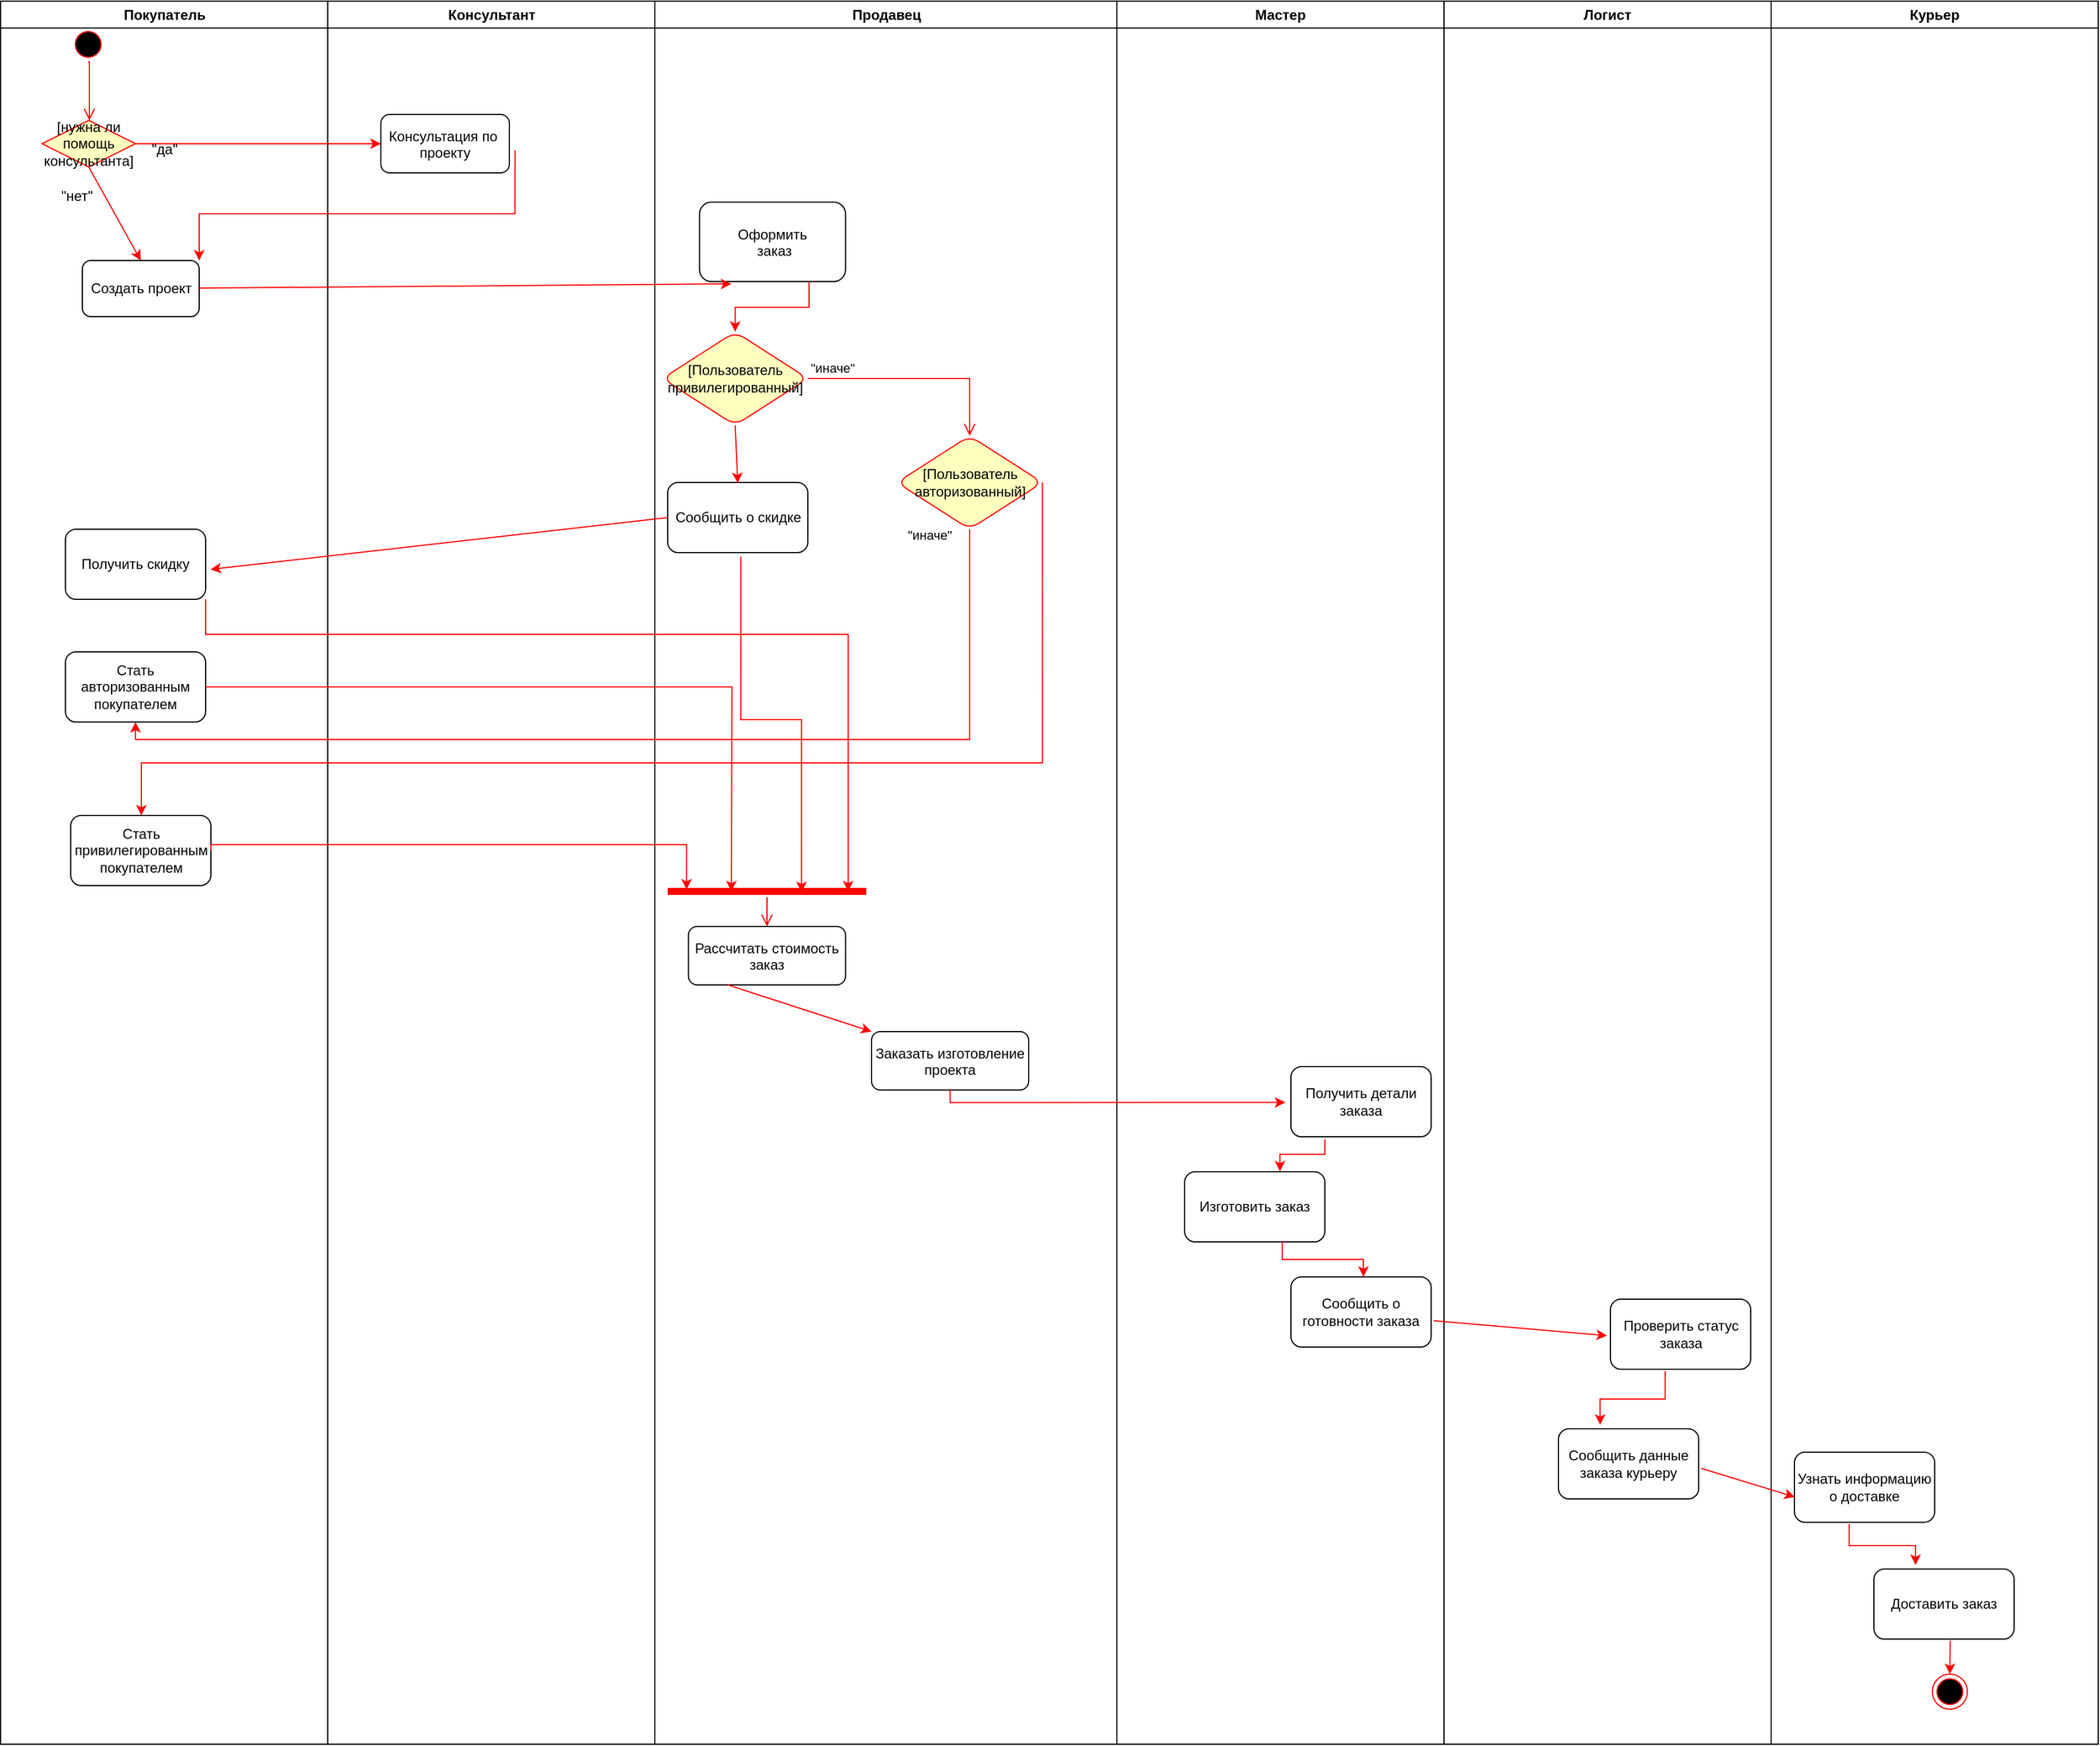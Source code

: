 <mxfile version="17.1.3" type="github">
  <diagram name="Page-1" id="e7e014a7-5840-1c2e-5031-d8a46d1fe8dd">
    <mxGraphModel dx="1796" dy="962" grid="1" gridSize="10" guides="1" tooltips="1" connect="1" arrows="1" fold="1" page="1" pageScale="1" pageWidth="1169" pageHeight="826" background="none" math="0" shadow="0">
      <root>
        <mxCell id="0" />
        <mxCell id="1" parent="0" />
        <mxCell id="2" value="Покупатель" style="swimlane;whiteSpace=wrap;startSize=23;" parent="1" vertex="1">
          <mxGeometry x="164.5" y="128" width="280" height="1492" as="geometry" />
        </mxCell>
        <mxCell id="5" value="" style="ellipse;shape=startState;fillColor=#000000;strokeColor=#ff0000;" parent="2" vertex="1">
          <mxGeometry x="60" y="22" width="30" height="30" as="geometry" />
        </mxCell>
        <mxCell id="Z9WYNrnGkPPLaCCtTomq-148" value="Получить скидку" style="rounded=1;whiteSpace=wrap;html=1;" parent="2" vertex="1">
          <mxGeometry x="55.5" y="452" width="120" height="60" as="geometry" />
        </mxCell>
        <mxCell id="Z9WYNrnGkPPLaCCtTomq-155" value="Стать авторизованным покупателем" style="rounded=1;whiteSpace=wrap;html=1;" parent="2" vertex="1">
          <mxGeometry x="55.5" y="557" width="120" height="60" as="geometry" />
        </mxCell>
        <mxCell id="Z9WYNrnGkPPLaCCtTomq-157" value="Стать привилегированным&lt;br&gt;покупателем" style="rounded=1;whiteSpace=wrap;html=1;" parent="2" vertex="1">
          <mxGeometry x="60" y="697" width="120" height="60" as="geometry" />
        </mxCell>
        <mxCell id="6" value="" style="edgeStyle=elbowEdgeStyle;elbow=horizontal;verticalAlign=bottom;endArrow=open;endSize=8;strokeColor=#FF0000;endFill=1;rounded=0;exitX=0.5;exitY=1;exitDx=0;exitDy=0;" parent="2" source="5" edge="1">
          <mxGeometry x="100" y="40" as="geometry">
            <mxPoint x="75.5" y="102" as="targetPoint" />
            <Array as="points">
              <mxPoint x="76" y="92" />
            </Array>
          </mxGeometry>
        </mxCell>
        <mxCell id="MJQfXtK1bhOHIgs17wgm-20" value="" style="endArrow=classic;html=1;rounded=0;strokeColor=#FF0000;entryX=0.5;entryY=0;entryDx=0;entryDy=0;exitX=0.5;exitY=1;exitDx=0;exitDy=0;" edge="1" parent="2" source="MJQfXtK1bhOHIgs17wgm-21" target="MJQfXtK1bhOHIgs17wgm-19">
          <mxGeometry width="50" height="50" relative="1" as="geometry">
            <mxPoint x="55.5" y="122" as="sourcePoint" />
            <mxPoint x="225.5" y="142" as="targetPoint" />
          </mxGeometry>
        </mxCell>
        <mxCell id="MJQfXtK1bhOHIgs17wgm-21" value="[нужна ли помощь консультанта]" style="rhombus;whiteSpace=wrap;html=1;fillColor=#ffffc0;strokeColor=#ff0000;" vertex="1" parent="2">
          <mxGeometry x="35.5" y="102" width="80" height="40" as="geometry" />
        </mxCell>
        <mxCell id="MJQfXtK1bhOHIgs17wgm-25" value="&quot;да&quot;" style="text;html=1;strokeColor=none;fillColor=none;align=center;verticalAlign=middle;whiteSpace=wrap;rounded=0;" vertex="1" parent="2">
          <mxGeometry x="110" y="112" width="60" height="30" as="geometry" />
        </mxCell>
        <mxCell id="MJQfXtK1bhOHIgs17wgm-26" value="&quot;нет&quot;" style="text;html=1;strokeColor=none;fillColor=none;align=center;verticalAlign=middle;whiteSpace=wrap;rounded=0;" vertex="1" parent="2">
          <mxGeometry x="35.5" y="152" width="60" height="30" as="geometry" />
        </mxCell>
        <mxCell id="MJQfXtK1bhOHIgs17wgm-19" value="Создать проект" style="rounded=1;whiteSpace=wrap;html=1;" vertex="1" parent="2">
          <mxGeometry x="70" y="222" width="100" height="48" as="geometry" />
        </mxCell>
        <mxCell id="3" value="Консультант" style="swimlane;whiteSpace=wrap" parent="1" vertex="1">
          <mxGeometry x="444.5" y="128" width="280" height="1492" as="geometry" />
        </mxCell>
        <mxCell id="15" value="Консультация по &#xa;проекту" style="rounded=1;" parent="3" vertex="1">
          <mxGeometry x="45.5" y="97" width="110" height="50" as="geometry" />
        </mxCell>
        <mxCell id="4" value="Продавец" style="swimlane;whiteSpace=wrap" parent="1" vertex="1">
          <mxGeometry x="724.5" y="128" width="395.5" height="1492" as="geometry">
            <mxRectangle x="724.5" y="128" width="80" height="23" as="alternateBounds" />
          </mxGeometry>
        </mxCell>
        <mxCell id="fG-jr0ktlQB5bozC6lNq-48" value="Оформить&#xa; заказ" style="rounded=1;" parent="4" vertex="1">
          <mxGeometry x="38.25" y="172" width="125" height="68" as="geometry" />
        </mxCell>
        <mxCell id="fG-jr0ktlQB5bozC6lNq-50" value="Рассчитать стоимость&#xa;заказ" style="rounded=1;" parent="4" vertex="1">
          <mxGeometry x="28.75" y="792" width="134.5" height="50" as="geometry" />
        </mxCell>
        <mxCell id="Z9WYNrnGkPPLaCCtTomq-127" value="Заказать изготовление&#xa;проекта" style="rounded=1;" parent="4" vertex="1">
          <mxGeometry x="185.5" y="882" width="134.5" height="50" as="geometry" />
        </mxCell>
        <mxCell id="Z9WYNrnGkPPLaCCtTomq-142" value="" style="edgeStyle=orthogonalEdgeStyle;rounded=0;orthogonalLoop=1;jettySize=auto;html=1;strokeColor=#FF0000;entryX=0.5;entryY=0;entryDx=0;entryDy=0;exitX=0.75;exitY=1;exitDx=0;exitDy=0;" parent="4" source="fG-jr0ktlQB5bozC6lNq-48" target="Z9WYNrnGkPPLaCCtTomq-137" edge="1">
          <mxGeometry relative="1" as="geometry">
            <Array as="points">
              <mxPoint x="132" y="262" />
              <mxPoint x="69" y="262" />
            </Array>
            <mxPoint x="158.5" y="167" as="sourcePoint" />
          </mxGeometry>
        </mxCell>
        <mxCell id="Z9WYNrnGkPPLaCCtTomq-137" value="[Пользователь&lt;br&gt;привилегированный]" style="rhombus;whiteSpace=wrap;html=1;fillColor=#ffffc0;strokeColor=#ff0000;rounded=1;" parent="4" vertex="1">
          <mxGeometry x="6.5" y="283" width="124.5" height="80" as="geometry" />
        </mxCell>
        <mxCell id="Z9WYNrnGkPPLaCCtTomq-138" value="&quot;иначе&quot;" style="edgeStyle=orthogonalEdgeStyle;html=1;align=left;verticalAlign=bottom;endArrow=open;endSize=8;strokeColor=#ff0000;rounded=0;entryX=0.5;entryY=0;entryDx=0;entryDy=0;" parent="4" source="Z9WYNrnGkPPLaCCtTomq-137" target="Z9WYNrnGkPPLaCCtTomq-150" edge="1">
          <mxGeometry x="-1" relative="1" as="geometry">
            <mxPoint x="255.5" y="382" as="targetPoint" />
          </mxGeometry>
        </mxCell>
        <mxCell id="Z9WYNrnGkPPLaCCtTomq-144" value="Сообщить о скидке" style="rounded=1;whiteSpace=wrap;html=1;" parent="4" vertex="1">
          <mxGeometry x="11" y="412" width="120" height="60" as="geometry" />
        </mxCell>
        <mxCell id="Z9WYNrnGkPPLaCCtTomq-146" value="" style="endArrow=classic;html=1;rounded=0;strokeColor=#FF0000;entryX=0.5;entryY=0.009;entryDx=0;entryDy=0;entryPerimeter=0;exitX=0.5;exitY=1;exitDx=0;exitDy=0;" parent="4" source="Z9WYNrnGkPPLaCCtTomq-137" target="Z9WYNrnGkPPLaCCtTomq-144" edge="1">
          <mxGeometry width="50" height="50" relative="1" as="geometry">
            <mxPoint x="165.5" y="462" as="sourcePoint" />
            <mxPoint x="215.5" y="412" as="targetPoint" />
          </mxGeometry>
        </mxCell>
        <mxCell id="Z9WYNrnGkPPLaCCtTomq-147" value="" style="endArrow=classic;html=1;rounded=0;strokeColor=#FF0000;exitX=0.522;exitY=1.059;exitDx=0;exitDy=0;exitPerimeter=0;entryX=0.674;entryY=0.571;entryDx=0;entryDy=0;entryPerimeter=0;edgeStyle=orthogonalEdgeStyle;" parent="4" source="Z9WYNrnGkPPLaCCtTomq-144" target="MJQfXtK1bhOHIgs17wgm-38" edge="1">
          <mxGeometry width="50" height="50" relative="1" as="geometry">
            <mxPoint x="165.5" y="462" as="sourcePoint" />
            <mxPoint x="75.5" y="682" as="targetPoint" />
            <Array as="points">
              <mxPoint x="74" y="615" />
              <mxPoint x="126" y="615" />
            </Array>
          </mxGeometry>
        </mxCell>
        <mxCell id="Z9WYNrnGkPPLaCCtTomq-150" value="[Пользователь&lt;br&gt;авторизованный]" style="rhombus;whiteSpace=wrap;html=1;fillColor=#ffffc0;strokeColor=#ff0000;rounded=1;" parent="4" vertex="1">
          <mxGeometry x="207.25" y="372" width="124.5" height="80" as="geometry" />
        </mxCell>
        <mxCell id="Z9WYNrnGkPPLaCCtTomq-154" value="&lt;font style=&quot;font-size: 11px&quot;&gt;&quot;иначе&quot;&lt;/font&gt;" style="text;html=1;strokeColor=none;fillColor=none;align=center;verticalAlign=middle;whiteSpace=wrap;rounded=0;" parent="4" vertex="1">
          <mxGeometry x="215.5" y="452" width="40" height="10" as="geometry" />
        </mxCell>
        <mxCell id="MJQfXtK1bhOHIgs17wgm-34" value="" style="endArrow=classic;html=1;rounded=0;strokeColor=#FF0000;exitX=0.25;exitY=1;exitDx=0;exitDy=0;entryX=0;entryY=0;entryDx=0;entryDy=0;" edge="1" parent="4" source="fG-jr0ktlQB5bozC6lNq-50" target="Z9WYNrnGkPPLaCCtTomq-127">
          <mxGeometry width="50" height="50" relative="1" as="geometry">
            <mxPoint x="485.5" y="622" as="sourcePoint" />
            <mxPoint x="535.5" y="572" as="targetPoint" />
          </mxGeometry>
        </mxCell>
        <mxCell id="MJQfXtK1bhOHIgs17wgm-38" value="" style="shape=line;html=1;strokeWidth=6;strokeColor=#ff0000;" vertex="1" parent="4">
          <mxGeometry x="11" y="757" width="170" height="10" as="geometry" />
        </mxCell>
        <mxCell id="MJQfXtK1bhOHIgs17wgm-39" value="" style="edgeStyle=orthogonalEdgeStyle;html=1;verticalAlign=bottom;endArrow=open;endSize=8;strokeColor=#ff0000;rounded=0;entryX=0.5;entryY=0;entryDx=0;entryDy=0;" edge="1" source="MJQfXtK1bhOHIgs17wgm-38" parent="4" target="fG-jr0ktlQB5bozC6lNq-50">
          <mxGeometry relative="1" as="geometry">
            <mxPoint x="60" y="682" as="targetPoint" />
          </mxGeometry>
        </mxCell>
        <mxCell id="fG-jr0ktlQB5bozC6lNq-49" value="" style="endArrow=classic;strokeColor=#FF0000;endFill=1;rounded=0;startArrow=none;" parent="1" source="MJQfXtK1bhOHIgs17wgm-19" edge="1">
          <mxGeometry relative="1" as="geometry">
            <mxPoint x="220" y="340" as="sourcePoint" />
            <mxPoint x="790" y="370" as="targetPoint" />
          </mxGeometry>
        </mxCell>
        <mxCell id="Z9WYNrnGkPPLaCCtTomq-48" value="Мастер" style="swimlane;whiteSpace=wrap" parent="1" vertex="1">
          <mxGeometry x="1120" y="128" width="280" height="1492" as="geometry">
            <mxRectangle x="724.5" y="128" width="80" height="23" as="alternateBounds" />
          </mxGeometry>
        </mxCell>
        <mxCell id="Z9WYNrnGkPPLaCCtTomq-62" value="Изготовить заказ" style="rounded=1;whiteSpace=wrap;html=1;" parent="Z9WYNrnGkPPLaCCtTomq-48" vertex="1">
          <mxGeometry x="58" y="1002" width="120" height="60" as="geometry" />
        </mxCell>
        <mxCell id="Z9WYNrnGkPPLaCCtTomq-63" value="Сообщить о готовности заказа" style="rounded=1;whiteSpace=wrap;html=1;" parent="Z9WYNrnGkPPLaCCtTomq-48" vertex="1">
          <mxGeometry x="149" y="1092" width="120" height="60" as="geometry" />
        </mxCell>
        <mxCell id="Z9WYNrnGkPPLaCCtTomq-65" value="Получить детали заказа" style="rounded=1;whiteSpace=wrap;html=1;" parent="Z9WYNrnGkPPLaCCtTomq-48" vertex="1">
          <mxGeometry x="149" y="912" width="120" height="60" as="geometry" />
        </mxCell>
        <mxCell id="Z9WYNrnGkPPLaCCtTomq-114" value="" style="endArrow=classic;html=1;rounded=0;entryX=0.517;entryY=-0.001;entryDx=0;entryDy=0;entryPerimeter=0;fillColor=#f8cecc;strokeColor=#FF0000;exitX=0.696;exitY=0.997;exitDx=0;exitDy=0;exitPerimeter=0;edgeStyle=orthogonalEdgeStyle;" parent="Z9WYNrnGkPPLaCCtTomq-48" source="Z9WYNrnGkPPLaCCtTomq-62" target="Z9WYNrnGkPPLaCCtTomq-63" edge="1">
          <mxGeometry width="50" height="50" relative="1" as="geometry">
            <mxPoint x="201.28" y="829.66" as="sourcePoint" />
            <mxPoint x="158" y="897" as="targetPoint" />
          </mxGeometry>
        </mxCell>
        <mxCell id="Z9WYNrnGkPPLaCCtTomq-133" value="" style="endArrow=classic;html=1;rounded=0;strokeColor=#FF0000;exitX=0.242;exitY=1.035;exitDx=0;exitDy=0;exitPerimeter=0;entryX=0.68;entryY=-0.006;entryDx=0;entryDy=0;entryPerimeter=0;edgeStyle=orthogonalEdgeStyle;" parent="Z9WYNrnGkPPLaCCtTomq-48" source="Z9WYNrnGkPPLaCCtTomq-65" target="Z9WYNrnGkPPLaCCtTomq-62" edge="1">
          <mxGeometry width="50" height="50" relative="1" as="geometry">
            <mxPoint x="149" y="1032" as="sourcePoint" />
            <mxPoint x="199" y="982" as="targetPoint" />
          </mxGeometry>
        </mxCell>
        <mxCell id="Z9WYNrnGkPPLaCCtTomq-74" value="Логист" style="swimlane;whiteSpace=wrap" parent="1" vertex="1">
          <mxGeometry x="1400" y="128" width="280" height="1492" as="geometry">
            <mxRectangle x="724.5" y="128" width="80" height="23" as="alternateBounds" />
          </mxGeometry>
        </mxCell>
        <mxCell id="Z9WYNrnGkPPLaCCtTomq-79" value="Сообщить данные заказа курьеру" style="rounded=1;whiteSpace=wrap;html=1;" parent="Z9WYNrnGkPPLaCCtTomq-74" vertex="1">
          <mxGeometry x="98" y="1222" width="120" height="60" as="geometry" />
        </mxCell>
        <mxCell id="Z9WYNrnGkPPLaCCtTomq-80" value="Проверить статус заказа" style="rounded=1;whiteSpace=wrap;html=1;" parent="Z9WYNrnGkPPLaCCtTomq-74" vertex="1">
          <mxGeometry x="142.5" y="1111" width="120" height="60" as="geometry" />
        </mxCell>
        <mxCell id="Z9WYNrnGkPPLaCCtTomq-116" value="" style="endArrow=classic;html=1;rounded=0;strokeColor=#FF0000;entryX=0.297;entryY=-0.057;entryDx=0;entryDy=0;entryPerimeter=0;exitX=0.39;exitY=1.025;exitDx=0;exitDy=0;exitPerimeter=0;edgeStyle=orthogonalEdgeStyle;" parent="Z9WYNrnGkPPLaCCtTomq-74" source="Z9WYNrnGkPPLaCCtTomq-80" target="Z9WYNrnGkPPLaCCtTomq-79" edge="1">
          <mxGeometry width="50" height="50" relative="1" as="geometry">
            <mxPoint x="138" y="1123" as="sourcePoint" />
            <mxPoint x="188" y="1073" as="targetPoint" />
          </mxGeometry>
        </mxCell>
        <mxCell id="Z9WYNrnGkPPLaCCtTomq-93" value="Курьер" style="swimlane;whiteSpace=wrap" parent="1" vertex="1">
          <mxGeometry x="1680" y="128" width="280" height="1492" as="geometry">
            <mxRectangle x="724.5" y="128" width="80" height="23" as="alternateBounds" />
          </mxGeometry>
        </mxCell>
        <mxCell id="Z9WYNrnGkPPLaCCtTomq-118" value="Доставить заказ" style="rounded=1;whiteSpace=wrap;html=1;" parent="Z9WYNrnGkPPLaCCtTomq-93" vertex="1">
          <mxGeometry x="88" y="1342" width="120" height="60" as="geometry" />
        </mxCell>
        <mxCell id="Z9WYNrnGkPPLaCCtTomq-119" value="Узнать информацию о доставке" style="rounded=1;whiteSpace=wrap;html=1;" parent="Z9WYNrnGkPPLaCCtTomq-93" vertex="1">
          <mxGeometry x="20" y="1242" width="120" height="60" as="geometry" />
        </mxCell>
        <mxCell id="Z9WYNrnGkPPLaCCtTomq-120" value="" style="endArrow=classic;html=1;rounded=0;strokeColor=#FF0000;entryX=0.297;entryY=-0.057;entryDx=0;entryDy=0;entryPerimeter=0;exitX=0.39;exitY=1.025;exitDx=0;exitDy=0;exitPerimeter=0;edgeStyle=orthogonalEdgeStyle;" parent="Z9WYNrnGkPPLaCCtTomq-93" source="Z9WYNrnGkPPLaCCtTomq-119" target="Z9WYNrnGkPPLaCCtTomq-118" edge="1">
          <mxGeometry width="50" height="50" relative="1" as="geometry">
            <mxPoint x="-1156.5" y="1135" as="sourcePoint" />
            <mxPoint x="-1106.5" y="1085" as="targetPoint" />
          </mxGeometry>
        </mxCell>
        <mxCell id="Z9WYNrnGkPPLaCCtTomq-122" value="" style="ellipse;html=1;shape=endState;fillColor=#000000;strokeColor=#ff0000;rounded=1;" parent="Z9WYNrnGkPPLaCCtTomq-93" vertex="1">
          <mxGeometry x="138" y="1432" width="30" height="30" as="geometry" />
        </mxCell>
        <mxCell id="Z9WYNrnGkPPLaCCtTomq-123" value="" style="endArrow=classic;html=1;rounded=0;strokeColor=#FF0000;entryX=0.5;entryY=0;entryDx=0;entryDy=0;exitX=0.544;exitY=1.02;exitDx=0;exitDy=0;exitPerimeter=0;" parent="Z9WYNrnGkPPLaCCtTomq-93" source="Z9WYNrnGkPPLaCCtTomq-118" target="Z9WYNrnGkPPLaCCtTomq-122" edge="1">
          <mxGeometry width="50" height="50" relative="1" as="geometry">
            <mxPoint x="-132" y="1522" as="sourcePoint" />
            <mxPoint x="-82" y="1472" as="targetPoint" />
          </mxGeometry>
        </mxCell>
        <mxCell id="Z9WYNrnGkPPLaCCtTomq-115" value="" style="endArrow=classic;html=1;rounded=0;strokeColor=#FF0000;exitX=1.018;exitY=0.624;exitDx=0;exitDy=0;exitPerimeter=0;entryX=-0.025;entryY=0.521;entryDx=0;entryDy=0;entryPerimeter=0;" parent="1" source="Z9WYNrnGkPPLaCCtTomq-63" target="Z9WYNrnGkPPLaCCtTomq-80" edge="1">
          <mxGeometry width="50" height="50" relative="1" as="geometry">
            <mxPoint x="1313.5" y="920" as="sourcePoint" />
            <mxPoint x="1363.5" y="870" as="targetPoint" />
          </mxGeometry>
        </mxCell>
        <mxCell id="Z9WYNrnGkPPLaCCtTomq-121" value="" style="endArrow=classic;html=1;rounded=0;strokeColor=#FF0000;entryX=0.003;entryY=0.639;entryDx=0;entryDy=0;entryPerimeter=0;exitX=1.018;exitY=0.565;exitDx=0;exitDy=0;exitPerimeter=0;" parent="1" source="Z9WYNrnGkPPLaCCtTomq-79" target="Z9WYNrnGkPPLaCCtTomq-119" edge="1">
          <mxGeometry width="50" height="50" relative="1" as="geometry">
            <mxPoint x="1432.5" y="1370" as="sourcePoint" />
            <mxPoint x="1482.5" y="1320" as="targetPoint" />
          </mxGeometry>
        </mxCell>
        <mxCell id="Z9WYNrnGkPPLaCCtTomq-132" value="" style="endArrow=classic;html=1;rounded=0;strokeColor=#FF0000;entryX=-0.04;entryY=0.511;entryDx=0;entryDy=0;entryPerimeter=0;exitX=0.5;exitY=1;exitDx=0;exitDy=0;edgeStyle=orthogonalEdgeStyle;" parent="1" target="Z9WYNrnGkPPLaCCtTomq-65" edge="1" source="Z9WYNrnGkPPLaCCtTomq-127">
          <mxGeometry width="50" height="50" relative="1" as="geometry">
            <mxPoint x="1009" y="460" as="sourcePoint" />
            <mxPoint x="1299" y="590" as="targetPoint" />
          </mxGeometry>
        </mxCell>
        <mxCell id="Z9WYNrnGkPPLaCCtTomq-149" value="" style="endArrow=classic;html=1;rounded=0;strokeColor=#FF0000;entryX=1.035;entryY=0.573;entryDx=0;entryDy=0;entryPerimeter=0;exitX=0;exitY=0.5;exitDx=0;exitDy=0;" parent="1" source="Z9WYNrnGkPPLaCCtTomq-144" target="Z9WYNrnGkPPLaCCtTomq-148" edge="1">
          <mxGeometry width="50" height="50" relative="1" as="geometry">
            <mxPoint x="790" y="491" as="sourcePoint" />
            <mxPoint x="560" y="550" as="targetPoint" />
          </mxGeometry>
        </mxCell>
        <mxCell id="Z9WYNrnGkPPLaCCtTomq-151" value="" style="endArrow=classic;html=1;rounded=0;strokeColor=#FF0000;exitX=0.5;exitY=1;exitDx=0;exitDy=0;entryX=0.5;entryY=1;entryDx=0;entryDy=0;edgeStyle=elbowEdgeStyle;" parent="1" source="Z9WYNrnGkPPLaCCtTomq-150" target="Z9WYNrnGkPPLaCCtTomq-155" edge="1">
          <mxGeometry width="50" height="50" relative="1" as="geometry">
            <mxPoint x="885.85" y="651.452" as="sourcePoint" />
            <mxPoint x="994.0" y="754.999" as="targetPoint" />
            <Array as="points">
              <mxPoint x="380" y="760" />
              <mxPoint x="994" y="700" />
            </Array>
          </mxGeometry>
        </mxCell>
        <mxCell id="Z9WYNrnGkPPLaCCtTomq-156" value="" style="endArrow=classic;html=1;rounded=0;fontSize=11;strokeColor=#FF0000;entryX=0.5;entryY=0;entryDx=0;entryDy=0;edgeStyle=orthogonalEdgeStyle;exitX=1;exitY=0.5;exitDx=0;exitDy=0;" parent="1" source="Z9WYNrnGkPPLaCCtTomq-150" target="Z9WYNrnGkPPLaCCtTomq-157" edge="1">
          <mxGeometry width="50" height="50" relative="1" as="geometry">
            <mxPoint x="1043.875" y="705" as="sourcePoint" />
            <mxPoint x="1070" y="640" as="targetPoint" />
            <Array as="points">
              <mxPoint x="1056" y="780" />
              <mxPoint x="285" y="780" />
              <mxPoint x="285" y="825" />
            </Array>
          </mxGeometry>
        </mxCell>
        <mxCell id="Z9WYNrnGkPPLaCCtTomq-158" value="" style="endArrow=classic;html=1;rounded=0;fontSize=11;strokeColor=#FF0000;exitX=1.044;exitY=0.613;exitDx=0;exitDy=0;exitPerimeter=0;entryX=1;entryY=0;entryDx=0;entryDy=0;edgeStyle=orthogonalEdgeStyle;" parent="1" source="15" target="MJQfXtK1bhOHIgs17wgm-19" edge="1">
          <mxGeometry width="50" height="50" relative="1" as="geometry">
            <mxPoint x="970" y="510" as="sourcePoint" />
            <mxPoint x="1020" y="460" as="targetPoint" />
            <Array as="points">
              <mxPoint x="605" y="310" />
              <mxPoint x="335" y="310" />
            </Array>
          </mxGeometry>
        </mxCell>
        <mxCell id="MJQfXtK1bhOHIgs17wgm-18" value="" style="endArrow=classic;html=1;rounded=0;strokeColor=#FF0000;entryX=0;entryY=0.5;entryDx=0;entryDy=0;exitX=1;exitY=0.5;exitDx=0;exitDy=0;" edge="1" parent="1" source="MJQfXtK1bhOHIgs17wgm-21" target="15">
          <mxGeometry width="50" height="50" relative="1" as="geometry">
            <mxPoint x="267.5" y="247.5" as="sourcePoint" />
            <mxPoint x="390" y="270" as="targetPoint" />
            <Array as="points">
              <mxPoint x="340" y="250" />
              <mxPoint x="410" y="250" />
            </Array>
          </mxGeometry>
        </mxCell>
        <mxCell id="MJQfXtK1bhOHIgs17wgm-35" value="" style="endArrow=classic;html=1;rounded=0;strokeColor=#FF0000;exitX=1;exitY=0.5;exitDx=0;exitDy=0;edgeStyle=orthogonalEdgeStyle;" edge="1" parent="1" source="Z9WYNrnGkPPLaCCtTomq-155">
          <mxGeometry width="50" height="50" relative="1" as="geometry">
            <mxPoint x="680" y="760" as="sourcePoint" />
            <mxPoint x="790" y="890" as="targetPoint" />
          </mxGeometry>
        </mxCell>
        <mxCell id="MJQfXtK1bhOHIgs17wgm-36" value="" style="endArrow=classic;html=1;rounded=0;strokeColor=#FF0000;exitX=1;exitY=1;exitDx=0;exitDy=0;edgeStyle=orthogonalEdgeStyle;" edge="1" parent="1" source="Z9WYNrnGkPPLaCCtTomq-148">
          <mxGeometry width="50" height="50" relative="1" as="geometry">
            <mxPoint x="680" y="660" as="sourcePoint" />
            <mxPoint x="890" y="890" as="targetPoint" />
            <Array as="points">
              <mxPoint x="340" y="670" />
              <mxPoint x="890" y="670" />
              <mxPoint x="890" y="890" />
            </Array>
          </mxGeometry>
        </mxCell>
        <mxCell id="MJQfXtK1bhOHIgs17wgm-37" value="" style="endArrow=classic;html=1;rounded=0;strokeColor=#FF0000;exitX=1;exitY=0.5;exitDx=0;exitDy=0;edgeStyle=orthogonalEdgeStyle;entryX=0.095;entryY=0.338;entryDx=0;entryDy=0;entryPerimeter=0;" edge="1" parent="1" source="Z9WYNrnGkPPLaCCtTomq-157" target="MJQfXtK1bhOHIgs17wgm-38">
          <mxGeometry width="50" height="50" relative="1" as="geometry">
            <mxPoint x="680" y="760" as="sourcePoint" />
            <mxPoint x="730" y="710" as="targetPoint" />
            <Array as="points">
              <mxPoint x="344" y="850" />
              <mxPoint x="752" y="850" />
            </Array>
          </mxGeometry>
        </mxCell>
      </root>
    </mxGraphModel>
  </diagram>
</mxfile>
